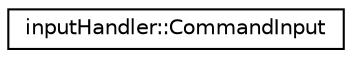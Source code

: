 digraph "クラス階層図"
{
 // LATEX_PDF_SIZE
  edge [fontname="Helvetica",fontsize="10",labelfontname="Helvetica",labelfontsize="10"];
  node [fontname="Helvetica",fontsize="10",shape=record];
  rankdir="LR";
  Node0 [label="inputHandler::CommandInput",height=0.2,width=0.4,color="black", fillcolor="white", style="filled",URL="$classinputHandler_1_1CommandInput.html",tooltip=" "];
}
